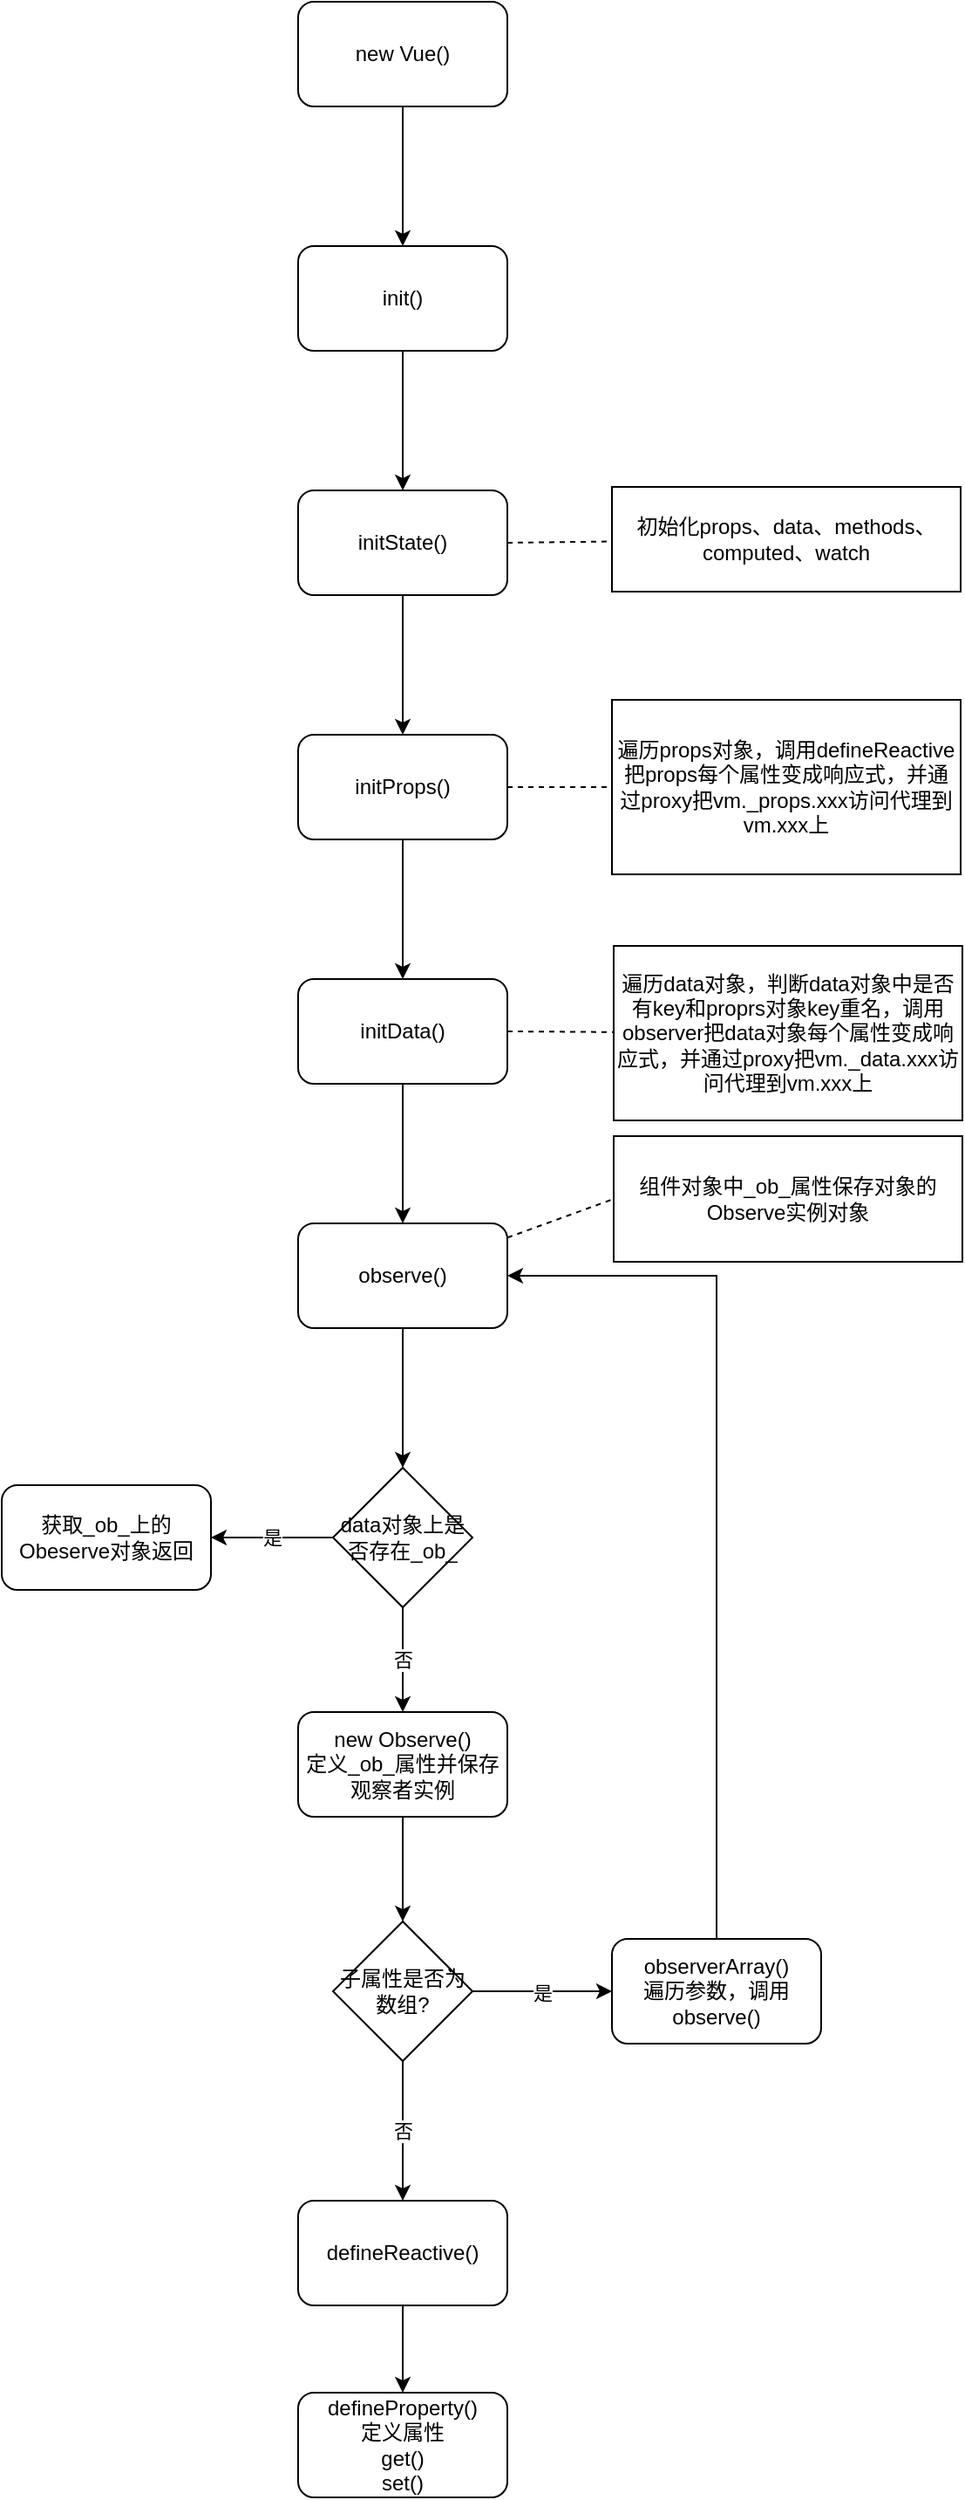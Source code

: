 <mxfile version="11.1.4" type="device"><diagram id="uRvDC_Zs89ewzRdBBNju" name="第 1 页"><mxGraphModel dx="1168" dy="690" grid="1" gridSize="10" guides="1" tooltips="1" connect="1" arrows="1" fold="1" page="1" pageScale="1" pageWidth="827" pageHeight="1169" math="0" shadow="0"><root><mxCell id="0"/><mxCell id="1" parent="0"/><mxCell id="1pM38tRPOtj0acyE3ngO-3" value="" style="edgeStyle=orthogonalEdgeStyle;rounded=0;orthogonalLoop=1;jettySize=auto;html=1;" parent="1" source="1pM38tRPOtj0acyE3ngO-1" target="1pM38tRPOtj0acyE3ngO-2" edge="1"><mxGeometry relative="1" as="geometry"/></mxCell><mxCell id="1pM38tRPOtj0acyE3ngO-1" value="new Vue()" style="rounded=1;whiteSpace=wrap;html=1;" parent="1" vertex="1"><mxGeometry x="260" y="40" width="120" height="60" as="geometry"/></mxCell><mxCell id="1pM38tRPOtj0acyE3ngO-5" value="" style="edgeStyle=orthogonalEdgeStyle;rounded=0;orthogonalLoop=1;jettySize=auto;html=1;" parent="1" source="1pM38tRPOtj0acyE3ngO-2" target="1pM38tRPOtj0acyE3ngO-4" edge="1"><mxGeometry relative="1" as="geometry"/></mxCell><mxCell id="1pM38tRPOtj0acyE3ngO-2" value="init()" style="rounded=1;whiteSpace=wrap;html=1;" parent="1" vertex="1"><mxGeometry x="260" y="180" width="120" height="60" as="geometry"/></mxCell><mxCell id="1pM38tRPOtj0acyE3ngO-9" value="" style="edgeStyle=orthogonalEdgeStyle;rounded=0;orthogonalLoop=1;jettySize=auto;html=1;" parent="1" source="1pM38tRPOtj0acyE3ngO-4" target="1pM38tRPOtj0acyE3ngO-8" edge="1"><mxGeometry relative="1" as="geometry"/></mxCell><mxCell id="1pM38tRPOtj0acyE3ngO-4" value="initState()" style="rounded=1;whiteSpace=wrap;html=1;" parent="1" vertex="1"><mxGeometry x="260" y="320" width="120" height="60" as="geometry"/></mxCell><mxCell id="1pM38tRPOtj0acyE3ngO-11" value="" style="edgeStyle=orthogonalEdgeStyle;rounded=0;orthogonalLoop=1;jettySize=auto;html=1;" parent="1" source="1pM38tRPOtj0acyE3ngO-8" target="1pM38tRPOtj0acyE3ngO-10" edge="1"><mxGeometry relative="1" as="geometry"/></mxCell><mxCell id="1pM38tRPOtj0acyE3ngO-8" value="initProps()" style="rounded=1;whiteSpace=wrap;html=1;" parent="1" vertex="1"><mxGeometry x="260" y="460" width="120" height="60" as="geometry"/></mxCell><mxCell id="1pM38tRPOtj0acyE3ngO-17" value="" style="edgeStyle=orthogonalEdgeStyle;rounded=0;orthogonalLoop=1;jettySize=auto;html=1;" parent="1" source="1pM38tRPOtj0acyE3ngO-10" target="1pM38tRPOtj0acyE3ngO-16" edge="1"><mxGeometry relative="1" as="geometry"/></mxCell><mxCell id="1pM38tRPOtj0acyE3ngO-10" value="initData()" style="rounded=1;whiteSpace=wrap;html=1;" parent="1" vertex="1"><mxGeometry x="260" y="600" width="120" height="60" as="geometry"/></mxCell><mxCell id="IM6nzWe7rhciT8aIphl6-2" value="" style="edgeStyle=orthogonalEdgeStyle;rounded=0;orthogonalLoop=1;jettySize=auto;html=1;entryX=0.5;entryY=0;entryDx=0;entryDy=0;" edge="1" parent="1" source="1pM38tRPOtj0acyE3ngO-16" target="IM6nzWe7rhciT8aIphl6-3"><mxGeometry relative="1" as="geometry"><mxPoint x="320" y="880" as="targetPoint"/></mxGeometry></mxCell><mxCell id="1pM38tRPOtj0acyE3ngO-16" value="observe()" style="rounded=1;whiteSpace=wrap;html=1;" parent="1" vertex="1"><mxGeometry x="260" y="740" width="120" height="60" as="geometry"/></mxCell><mxCell id="IM6nzWe7rhciT8aIphl6-11" value="" style="edgeStyle=orthogonalEdgeStyle;rounded=0;orthogonalLoop=1;jettySize=auto;html=1;" edge="1" parent="1" source="1pM38tRPOtj0acyE3ngO-19" target="1pM38tRPOtj0acyE3ngO-24"><mxGeometry relative="1" as="geometry"/></mxCell><mxCell id="1pM38tRPOtj0acyE3ngO-19" value="new Observe()&lt;br&gt;定义_ob_属性并保存观察者实例" style="rounded=1;whiteSpace=wrap;html=1;" parent="1" vertex="1"><mxGeometry x="260" y="1020" width="120" height="60" as="geometry"/></mxCell><mxCell id="IM6nzWe7rhciT8aIphl6-12" value="" style="edgeStyle=orthogonalEdgeStyle;rounded=0;orthogonalLoop=1;jettySize=auto;html=1;" edge="1" parent="1" source="1pM38tRPOtj0acyE3ngO-21" target="1pM38tRPOtj0acyE3ngO-28"><mxGeometry relative="1" as="geometry"/></mxCell><mxCell id="1pM38tRPOtj0acyE3ngO-21" value="defineReactive()" style="rounded=1;whiteSpace=wrap;html=1;" parent="1" vertex="1"><mxGeometry x="260" y="1300" width="120" height="60" as="geometry"/></mxCell><mxCell id="1pM38tRPOtj0acyE3ngO-6" value="初始化props、data、methods、computed、watch" style="rounded=0;whiteSpace=wrap;html=1;" parent="1" vertex="1"><mxGeometry x="440" y="318" width="200" height="60" as="geometry"/></mxCell><mxCell id="1pM38tRPOtj0acyE3ngO-7" value="" style="endArrow=none;dashed=1;html=1;exitX=1;exitY=0.5;exitDx=0;exitDy=0;" parent="1" source="1pM38tRPOtj0acyE3ngO-4" target="1pM38tRPOtj0acyE3ngO-6" edge="1"><mxGeometry width="50" height="50" relative="1" as="geometry"><mxPoint x="390" y="360" as="sourcePoint"/><mxPoint x="440" y="310" as="targetPoint"/></mxGeometry></mxCell><mxCell id="1pM38tRPOtj0acyE3ngO-12" value="遍历props对象，调用defineReactive把props每个属性变成响应式，并通过proxy把vm._props.xxx访问代理到vm.xxx上" style="rounded=0;whiteSpace=wrap;html=1;" parent="1" vertex="1"><mxGeometry x="440" y="440" width="200" height="100" as="geometry"/></mxCell><mxCell id="1pM38tRPOtj0acyE3ngO-13" value="" style="endArrow=none;dashed=1;html=1;exitX=1;exitY=0.5;exitDx=0;exitDy=0;" parent="1" source="1pM38tRPOtj0acyE3ngO-8" target="1pM38tRPOtj0acyE3ngO-12" edge="1"><mxGeometry width="50" height="50" relative="1" as="geometry"><mxPoint x="380" y="510" as="sourcePoint"/><mxPoint x="430" y="460" as="targetPoint"/></mxGeometry></mxCell><mxCell id="1pM38tRPOtj0acyE3ngO-14" value="遍历data对象，判断data对象中是否有key和proprs对象key重名，调用observer把data对象每个属性变成响应式，并通过proxy把vm._data.xxx访问代理到vm.xxx上" style="rounded=0;whiteSpace=wrap;html=1;" parent="1" vertex="1"><mxGeometry x="441" y="581" width="200" height="100" as="geometry"/></mxCell><mxCell id="1pM38tRPOtj0acyE3ngO-15" value="" style="endArrow=none;dashed=1;html=1;exitX=1;exitY=0.5;exitDx=0;exitDy=0;" parent="1" source="1pM38tRPOtj0acyE3ngO-10" target="1pM38tRPOtj0acyE3ngO-14" edge="1"><mxGeometry width="50" height="50" relative="1" as="geometry"><mxPoint x="410" y="660" as="sourcePoint"/><mxPoint x="460" y="610" as="targetPoint"/></mxGeometry></mxCell><mxCell id="IM6nzWe7rhciT8aIphl6-13" value="否" style="edgeStyle=orthogonalEdgeStyle;rounded=0;orthogonalLoop=1;jettySize=auto;html=1;" edge="1" parent="1" source="1pM38tRPOtj0acyE3ngO-24" target="1pM38tRPOtj0acyE3ngO-21"><mxGeometry relative="1" as="geometry"/></mxCell><mxCell id="IM6nzWe7rhciT8aIphl6-15" value="是" style="edgeStyle=orthogonalEdgeStyle;rounded=0;orthogonalLoop=1;jettySize=auto;html=1;" edge="1" parent="1" source="1pM38tRPOtj0acyE3ngO-24"><mxGeometry relative="1" as="geometry"><mxPoint x="440" y="1180" as="targetPoint"/></mxGeometry></mxCell><mxCell id="1pM38tRPOtj0acyE3ngO-24" value="子属性是否为&lt;br&gt;数组?" style="rhombus;whiteSpace=wrap;html=1;" parent="1" vertex="1"><mxGeometry x="280" y="1140" width="80" height="80" as="geometry"/></mxCell><mxCell id="1pM38tRPOtj0acyE3ngO-28" value="defineProperty()&lt;br&gt;定义属性&lt;br&gt;get()&lt;br&gt;set()" style="rounded=1;whiteSpace=wrap;html=1;" parent="1" vertex="1"><mxGeometry x="260" y="1410" width="120" height="60" as="geometry"/></mxCell><mxCell id="IM6nzWe7rhciT8aIphl6-4" value="否" style="edgeStyle=orthogonalEdgeStyle;rounded=0;orthogonalLoop=1;jettySize=auto;html=1;" edge="1" parent="1" source="IM6nzWe7rhciT8aIphl6-3" target="1pM38tRPOtj0acyE3ngO-19"><mxGeometry relative="1" as="geometry"/></mxCell><mxCell id="IM6nzWe7rhciT8aIphl6-6" value="是" style="edgeStyle=orthogonalEdgeStyle;rounded=0;orthogonalLoop=1;jettySize=auto;html=1;entryX=1;entryY=0.5;entryDx=0;entryDy=0;" edge="1" parent="1" source="IM6nzWe7rhciT8aIphl6-3" target="IM6nzWe7rhciT8aIphl6-5"><mxGeometry relative="1" as="geometry"/></mxCell><mxCell id="IM6nzWe7rhciT8aIphl6-3" value="data对象上是否存在_ob_" style="rhombus;whiteSpace=wrap;html=1;" vertex="1" parent="1"><mxGeometry x="280" y="880" width="80" height="80" as="geometry"/></mxCell><mxCell id="IM6nzWe7rhciT8aIphl6-5" value="获取_ob_上的Obeserve对象返回" style="rounded=1;whiteSpace=wrap;html=1;" vertex="1" parent="1"><mxGeometry x="90" y="890" width="120" height="60" as="geometry"/></mxCell><mxCell id="IM6nzWe7rhciT8aIphl6-7" value="组件对象中_ob_属性保存对象的Observe实例对象" style="rounded=0;whiteSpace=wrap;html=1;" vertex="1" parent="1"><mxGeometry x="441" y="690" width="200" height="72" as="geometry"/></mxCell><mxCell id="IM6nzWe7rhciT8aIphl6-8" value="" style="endArrow=none;dashed=1;html=1;entryX=0;entryY=0.5;entryDx=0;entryDy=0;" edge="1" parent="1" source="1pM38tRPOtj0acyE3ngO-16" target="IM6nzWe7rhciT8aIphl6-7"><mxGeometry width="50" height="50" relative="1" as="geometry"><mxPoint x="390" y="640" as="sourcePoint"/><mxPoint x="451" y="640.379" as="targetPoint"/></mxGeometry></mxCell><mxCell id="IM6nzWe7rhciT8aIphl6-18" style="edgeStyle=orthogonalEdgeStyle;rounded=0;orthogonalLoop=1;jettySize=auto;html=1;entryX=1;entryY=0.5;entryDx=0;entryDy=0;" edge="1" parent="1" source="IM6nzWe7rhciT8aIphl6-17" target="1pM38tRPOtj0acyE3ngO-16"><mxGeometry relative="1" as="geometry"><Array as="points"><mxPoint x="500" y="770"/></Array></mxGeometry></mxCell><mxCell id="IM6nzWe7rhciT8aIphl6-17" value="observerArray()&lt;br&gt;遍历参数，调用observe()" style="rounded=1;whiteSpace=wrap;html=1;" vertex="1" parent="1"><mxGeometry x="440" y="1150" width="120" height="60" as="geometry"/></mxCell></root></mxGraphModel></diagram></mxfile>